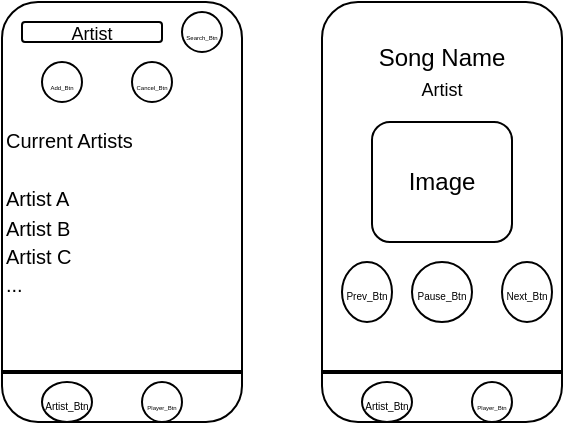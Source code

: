 <mxfile version="24.7.17">
  <diagram name="Page-1" id="z5X28mnAOcTSq9yH2fuz">
    <mxGraphModel dx="398" dy="221" grid="1" gridSize="10" guides="1" tooltips="1" connect="1" arrows="1" fold="1" page="1" pageScale="1" pageWidth="850" pageHeight="1100" math="0" shadow="0">
      <root>
        <mxCell id="0" />
        <mxCell id="1" parent="0" />
        <mxCell id="b6L9E0r-WEqFjsQ4pXRR-1" value="" style="rounded=1;whiteSpace=wrap;html=1;" vertex="1" parent="1">
          <mxGeometry x="360" y="270" width="120" height="210" as="geometry" />
        </mxCell>
        <mxCell id="b6L9E0r-WEqFjsQ4pXRR-2" value="&lt;font style=&quot;font-size: 9px;&quot;&gt;Artist&lt;/font&gt;" style="rounded=1;whiteSpace=wrap;html=1;" vertex="1" parent="1">
          <mxGeometry x="370" y="280" width="70" height="10" as="geometry" />
        </mxCell>
        <mxCell id="b6L9E0r-WEqFjsQ4pXRR-3" value="&lt;font style=&quot;font-size: 3px;&quot;&gt;Search_Btn&lt;/font&gt;" style="ellipse;whiteSpace=wrap;html=1;aspect=fixed;" vertex="1" parent="1">
          <mxGeometry x="450" y="275" width="20" height="20" as="geometry" />
        </mxCell>
        <mxCell id="b6L9E0r-WEqFjsQ4pXRR-4" value="&lt;font style=&quot;font-size: 10px;&quot;&gt;Current Artists&lt;/font&gt;&lt;div&gt;&lt;font style=&quot;font-size: 10px;&quot;&gt;&lt;br&gt;&lt;/font&gt;&lt;/div&gt;&lt;div&gt;&lt;font style=&quot;font-size: 10px;&quot;&gt;Artist A&lt;/font&gt;&lt;/div&gt;&lt;div&gt;&lt;font style=&quot;font-size: 10px;&quot;&gt;Artist B&lt;/font&gt;&lt;/div&gt;&lt;div&gt;&lt;font style=&quot;font-size: 10px;&quot;&gt;Artist C&lt;/font&gt;&lt;/div&gt;&lt;div&gt;&lt;font style=&quot;font-size: 10px;&quot;&gt;...&lt;/font&gt;&lt;/div&gt;" style="text;html=1;align=left;verticalAlign=middle;whiteSpace=wrap;rounded=0;" vertex="1" parent="1">
          <mxGeometry x="360" y="330" width="100" height="90" as="geometry" />
        </mxCell>
        <mxCell id="b6L9E0r-WEqFjsQ4pXRR-7" value="" style="line;strokeWidth=2;html=1;" vertex="1" parent="1">
          <mxGeometry x="360" y="450" width="120" height="10" as="geometry" />
        </mxCell>
        <mxCell id="b6L9E0r-WEqFjsQ4pXRR-8" value="&lt;font style=&quot;font-size: 5px;&quot;&gt;Artist_Btn&lt;/font&gt;" style="ellipse;whiteSpace=wrap;html=1;" vertex="1" parent="1">
          <mxGeometry x="380" y="460" width="25" height="20" as="geometry" />
        </mxCell>
        <mxCell id="b6L9E0r-WEqFjsQ4pXRR-9" value="&lt;font style=&quot;font-size: 3px;&quot;&gt;Player_Btn&lt;/font&gt;" style="ellipse;whiteSpace=wrap;html=1;" vertex="1" parent="1">
          <mxGeometry x="430" y="460" width="20" height="20" as="geometry" />
        </mxCell>
        <mxCell id="b6L9E0r-WEqFjsQ4pXRR-10" value="&lt;font style=&quot;font-size: 3px;&quot;&gt;Add_Btn&lt;/font&gt;" style="ellipse;whiteSpace=wrap;html=1;aspect=fixed;" vertex="1" parent="1">
          <mxGeometry x="380" y="300" width="20" height="20" as="geometry" />
        </mxCell>
        <mxCell id="b6L9E0r-WEqFjsQ4pXRR-11" value="&lt;font style=&quot;font-size: 3px;&quot;&gt;Cancel_Btn&lt;/font&gt;" style="ellipse;whiteSpace=wrap;html=1;aspect=fixed;" vertex="1" parent="1">
          <mxGeometry x="425" y="300" width="20" height="20" as="geometry" />
        </mxCell>
        <mxCell id="b6L9E0r-WEqFjsQ4pXRR-12" value="" style="rounded=1;whiteSpace=wrap;html=1;" vertex="1" parent="1">
          <mxGeometry x="520" y="270" width="120" height="210" as="geometry" />
        </mxCell>
        <mxCell id="b6L9E0r-WEqFjsQ4pXRR-13" value="Image" style="rounded=1;whiteSpace=wrap;html=1;" vertex="1" parent="1">
          <mxGeometry x="545" y="330" width="70" height="60" as="geometry" />
        </mxCell>
        <mxCell id="b6L9E0r-WEqFjsQ4pXRR-14" value="&lt;font style=&quot;font-size: 5px;&quot;&gt;Pause_Btn&lt;/font&gt;" style="ellipse;whiteSpace=wrap;html=1;" vertex="1" parent="1">
          <mxGeometry x="565" y="400" width="30" height="30" as="geometry" />
        </mxCell>
        <mxCell id="b6L9E0r-WEqFjsQ4pXRR-15" value="&lt;font style=&quot;font-size: 5px;&quot;&gt;Next_Btn&lt;/font&gt;" style="ellipse;whiteSpace=wrap;html=1;" vertex="1" parent="1">
          <mxGeometry x="610" y="400" width="25" height="30" as="geometry" />
        </mxCell>
        <mxCell id="b6L9E0r-WEqFjsQ4pXRR-16" value="&lt;font style=&quot;font-size: 5px;&quot;&gt;Prev_Btn&lt;/font&gt;" style="ellipse;whiteSpace=wrap;html=1;" vertex="1" parent="1">
          <mxGeometry x="530" y="400" width="25" height="30" as="geometry" />
        </mxCell>
        <mxCell id="b6L9E0r-WEqFjsQ4pXRR-17" value="Song Name&lt;br&gt;&lt;font style=&quot;font-size: 9px;&quot;&gt;Artist&lt;/font&gt;" style="text;html=1;align=center;verticalAlign=middle;whiteSpace=wrap;rounded=0;" vertex="1" parent="1">
          <mxGeometry x="540" y="290" width="80" height="30" as="geometry" />
        </mxCell>
        <mxCell id="b6L9E0r-WEqFjsQ4pXRR-18" value="" style="line;strokeWidth=2;html=1;" vertex="1" parent="1">
          <mxGeometry x="520" y="450" width="120" height="10" as="geometry" />
        </mxCell>
        <mxCell id="b6L9E0r-WEqFjsQ4pXRR-19" value="&lt;font style=&quot;font-size: 5px;&quot;&gt;Artist_Btn&lt;/font&gt;" style="ellipse;whiteSpace=wrap;html=1;" vertex="1" parent="1">
          <mxGeometry x="540" y="460" width="25" height="20" as="geometry" />
        </mxCell>
        <mxCell id="b6L9E0r-WEqFjsQ4pXRR-20" value="&lt;font style=&quot;font-size: 3px;&quot;&gt;Player_Btn&lt;/font&gt;" style="ellipse;whiteSpace=wrap;html=1;" vertex="1" parent="1">
          <mxGeometry x="595" y="460" width="20" height="20" as="geometry" />
        </mxCell>
      </root>
    </mxGraphModel>
  </diagram>
</mxfile>
